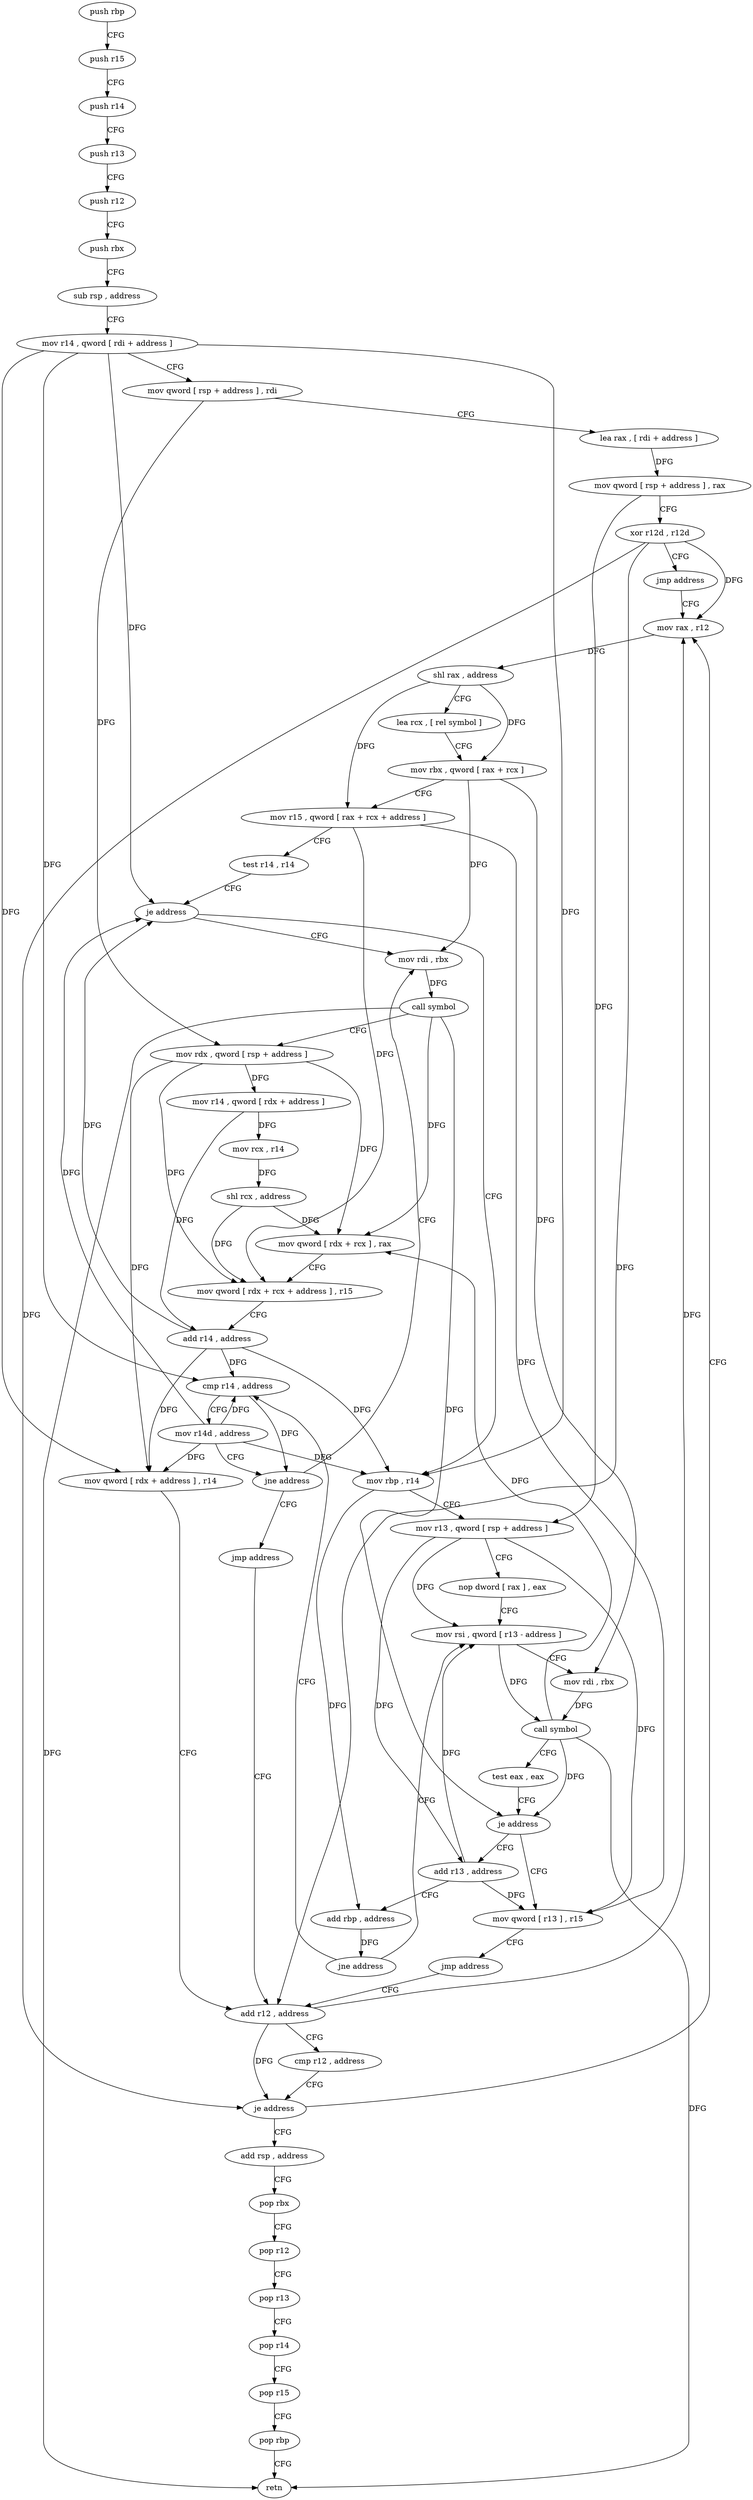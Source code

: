 digraph "func" {
"150128" [label = "push rbp" ]
"150129" [label = "push r15" ]
"150131" [label = "push r14" ]
"150133" [label = "push r13" ]
"150135" [label = "push r12" ]
"150137" [label = "push rbx" ]
"150138" [label = "sub rsp , address" ]
"150142" [label = "mov r14 , qword [ rdi + address ]" ]
"150149" [label = "mov qword [ rsp + address ] , rdi" ]
"150154" [label = "lea rax , [ rdi + address ]" ]
"150158" [label = "mov qword [ rsp + address ] , rax" ]
"150163" [label = "xor r12d , r12d" ]
"150166" [label = "jmp address" ]
"150233" [label = "mov rax , r12" ]
"150236" [label = "shl rax , address" ]
"150240" [label = "lea rcx , [ rel symbol ]" ]
"150247" [label = "mov rbx , qword [ rax + rcx ]" ]
"150251" [label = "mov r15 , qword [ rax + rcx + address ]" ]
"150256" [label = "test r14 , r14" ]
"150259" [label = "je address" ]
"150176" [label = "mov rdi , rbx" ]
"150261" [label = "mov rbp , r14" ]
"150179" [label = "call symbol" ]
"150184" [label = "mov rdx , qword [ rsp + address ]" ]
"150189" [label = "mov r14 , qword [ rdx + address ]" ]
"150196" [label = "mov rcx , r14" ]
"150199" [label = "shl rcx , address" ]
"150203" [label = "mov qword [ rdx + rcx ] , rax" ]
"150207" [label = "mov qword [ rdx + rcx + address ] , r15" ]
"150212" [label = "add r14 , address" ]
"150216" [label = "mov qword [ rdx + address ] , r14" ]
"150223" [label = "add r12 , address" ]
"150264" [label = "mov r13 , qword [ rsp + address ]" ]
"150269" [label = "nop dword [ rax ] , eax" ]
"150272" [label = "mov rsi , qword [ r13 - address ]" ]
"150326" [label = "add rsp , address" ]
"150330" [label = "pop rbx" ]
"150331" [label = "pop r12" ]
"150333" [label = "pop r13" ]
"150335" [label = "pop r14" ]
"150337" [label = "pop r15" ]
"150339" [label = "pop rbp" ]
"150340" [label = "retn" ]
"150320" [label = "mov qword [ r13 ] , r15" ]
"150324" [label = "jmp address" ]
"150288" [label = "add r13 , address" ]
"150292" [label = "add rbp , address" ]
"150296" [label = "jne address" ]
"150298" [label = "cmp r14 , address" ]
"150227" [label = "cmp r12 , address" ]
"150231" [label = "je address" ]
"150276" [label = "mov rdi , rbx" ]
"150279" [label = "call symbol" ]
"150284" [label = "test eax , eax" ]
"150286" [label = "je address" ]
"150302" [label = "mov r14d , address" ]
"150308" [label = "jne address" ]
"150314" [label = "jmp address" ]
"150128" -> "150129" [ label = "CFG" ]
"150129" -> "150131" [ label = "CFG" ]
"150131" -> "150133" [ label = "CFG" ]
"150133" -> "150135" [ label = "CFG" ]
"150135" -> "150137" [ label = "CFG" ]
"150137" -> "150138" [ label = "CFG" ]
"150138" -> "150142" [ label = "CFG" ]
"150142" -> "150149" [ label = "CFG" ]
"150142" -> "150259" [ label = "DFG" ]
"150142" -> "150216" [ label = "DFG" ]
"150142" -> "150261" [ label = "DFG" ]
"150142" -> "150298" [ label = "DFG" ]
"150149" -> "150154" [ label = "CFG" ]
"150149" -> "150184" [ label = "DFG" ]
"150154" -> "150158" [ label = "DFG" ]
"150158" -> "150163" [ label = "CFG" ]
"150158" -> "150264" [ label = "DFG" ]
"150163" -> "150166" [ label = "CFG" ]
"150163" -> "150233" [ label = "DFG" ]
"150163" -> "150223" [ label = "DFG" ]
"150163" -> "150231" [ label = "DFG" ]
"150166" -> "150233" [ label = "CFG" ]
"150233" -> "150236" [ label = "DFG" ]
"150236" -> "150240" [ label = "CFG" ]
"150236" -> "150247" [ label = "DFG" ]
"150236" -> "150251" [ label = "DFG" ]
"150240" -> "150247" [ label = "CFG" ]
"150247" -> "150251" [ label = "CFG" ]
"150247" -> "150176" [ label = "DFG" ]
"150247" -> "150276" [ label = "DFG" ]
"150251" -> "150256" [ label = "CFG" ]
"150251" -> "150207" [ label = "DFG" ]
"150251" -> "150320" [ label = "DFG" ]
"150256" -> "150259" [ label = "CFG" ]
"150259" -> "150176" [ label = "CFG" ]
"150259" -> "150261" [ label = "CFG" ]
"150176" -> "150179" [ label = "DFG" ]
"150261" -> "150264" [ label = "CFG" ]
"150261" -> "150292" [ label = "DFG" ]
"150179" -> "150184" [ label = "CFG" ]
"150179" -> "150203" [ label = "DFG" ]
"150179" -> "150286" [ label = "DFG" ]
"150179" -> "150340" [ label = "DFG" ]
"150184" -> "150189" [ label = "DFG" ]
"150184" -> "150203" [ label = "DFG" ]
"150184" -> "150207" [ label = "DFG" ]
"150184" -> "150216" [ label = "DFG" ]
"150189" -> "150196" [ label = "DFG" ]
"150189" -> "150212" [ label = "DFG" ]
"150196" -> "150199" [ label = "DFG" ]
"150199" -> "150203" [ label = "DFG" ]
"150199" -> "150207" [ label = "DFG" ]
"150203" -> "150207" [ label = "CFG" ]
"150207" -> "150212" [ label = "CFG" ]
"150212" -> "150216" [ label = "DFG" ]
"150212" -> "150259" [ label = "DFG" ]
"150212" -> "150261" [ label = "DFG" ]
"150212" -> "150298" [ label = "DFG" ]
"150216" -> "150223" [ label = "CFG" ]
"150223" -> "150227" [ label = "CFG" ]
"150223" -> "150233" [ label = "DFG" ]
"150223" -> "150231" [ label = "DFG" ]
"150264" -> "150269" [ label = "CFG" ]
"150264" -> "150272" [ label = "DFG" ]
"150264" -> "150320" [ label = "DFG" ]
"150264" -> "150288" [ label = "DFG" ]
"150269" -> "150272" [ label = "CFG" ]
"150272" -> "150276" [ label = "CFG" ]
"150272" -> "150279" [ label = "DFG" ]
"150326" -> "150330" [ label = "CFG" ]
"150330" -> "150331" [ label = "CFG" ]
"150331" -> "150333" [ label = "CFG" ]
"150333" -> "150335" [ label = "CFG" ]
"150335" -> "150337" [ label = "CFG" ]
"150337" -> "150339" [ label = "CFG" ]
"150339" -> "150340" [ label = "CFG" ]
"150320" -> "150324" [ label = "CFG" ]
"150324" -> "150223" [ label = "CFG" ]
"150288" -> "150292" [ label = "CFG" ]
"150288" -> "150272" [ label = "DFG" ]
"150288" -> "150320" [ label = "DFG" ]
"150292" -> "150296" [ label = "DFG" ]
"150296" -> "150272" [ label = "CFG" ]
"150296" -> "150298" [ label = "CFG" ]
"150298" -> "150302" [ label = "CFG" ]
"150298" -> "150308" [ label = "DFG" ]
"150227" -> "150231" [ label = "CFG" ]
"150231" -> "150326" [ label = "CFG" ]
"150231" -> "150233" [ label = "CFG" ]
"150276" -> "150279" [ label = "DFG" ]
"150279" -> "150284" [ label = "CFG" ]
"150279" -> "150203" [ label = "DFG" ]
"150279" -> "150286" [ label = "DFG" ]
"150279" -> "150340" [ label = "DFG" ]
"150284" -> "150286" [ label = "CFG" ]
"150286" -> "150320" [ label = "CFG" ]
"150286" -> "150288" [ label = "CFG" ]
"150302" -> "150308" [ label = "CFG" ]
"150302" -> "150259" [ label = "DFG" ]
"150302" -> "150216" [ label = "DFG" ]
"150302" -> "150261" [ label = "DFG" ]
"150302" -> "150298" [ label = "DFG" ]
"150308" -> "150176" [ label = "CFG" ]
"150308" -> "150314" [ label = "CFG" ]
"150314" -> "150223" [ label = "CFG" ]
}
